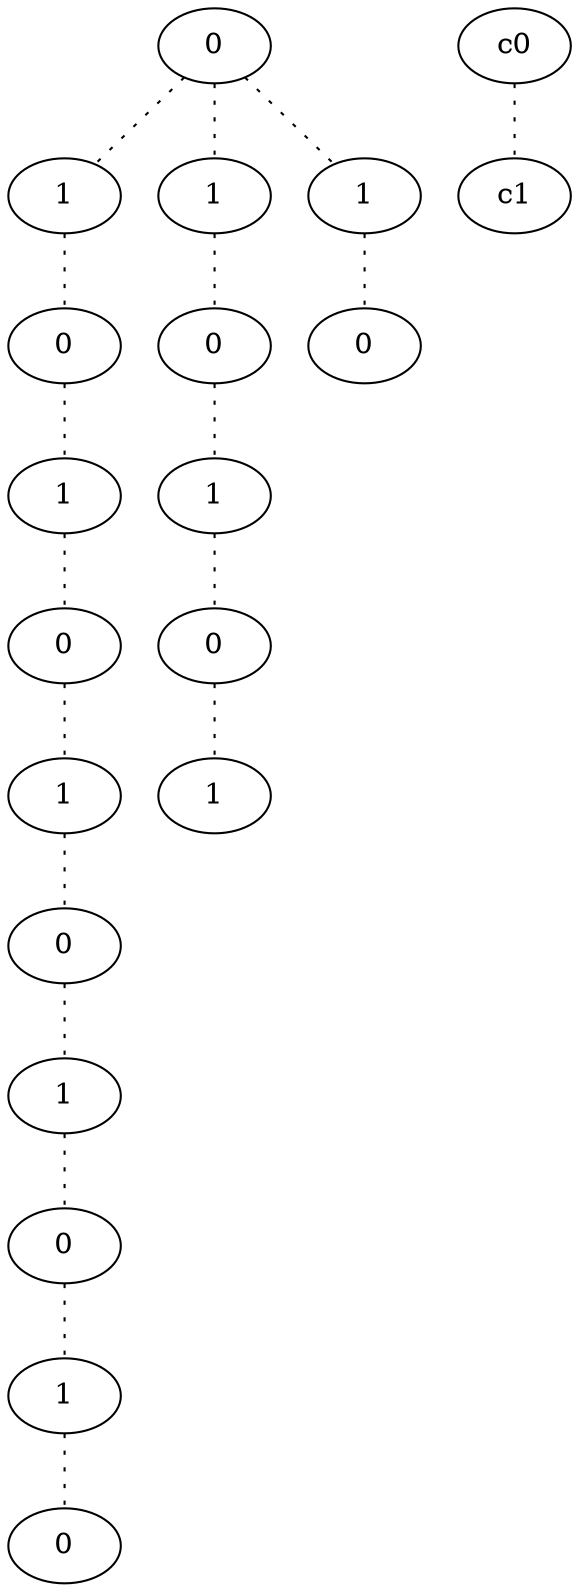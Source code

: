 graph {
a0[label=0];
a1[label=1];
a2[label=0];
a3[label=1];
a4[label=0];
a5[label=1];
a6[label=0];
a7[label=1];
a8[label=0];
a9[label=1];
a10[label=0];
a11[label=1];
a12[label=0];
a13[label=1];
a14[label=0];
a15[label=1];
a16[label=1];
a17[label=0];
a0 -- a1 [style=dotted];
a0 -- a11 [style=dotted];
a0 -- a16 [style=dotted];
a1 -- a2 [style=dotted];
a2 -- a3 [style=dotted];
a3 -- a4 [style=dotted];
a4 -- a5 [style=dotted];
a5 -- a6 [style=dotted];
a6 -- a7 [style=dotted];
a7 -- a8 [style=dotted];
a8 -- a9 [style=dotted];
a9 -- a10 [style=dotted];
a11 -- a12 [style=dotted];
a12 -- a13 [style=dotted];
a13 -- a14 [style=dotted];
a14 -- a15 [style=dotted];
a16 -- a17 [style=dotted];
c0 -- c1 [style=dotted];
}
